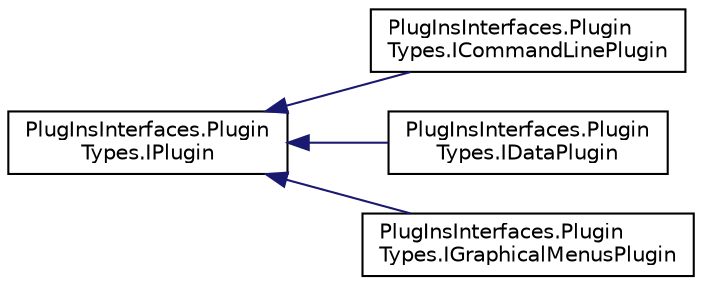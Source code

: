 digraph "Graphical Class Hierarchy"
{
  edge [fontname="Helvetica",fontsize="10",labelfontname="Helvetica",labelfontsize="10"];
  node [fontname="Helvetica",fontsize="10",shape=record];
  rankdir="LR";
  Node1 [label="PlugInsInterfaces.Plugin\lTypes.IPlugin",height=0.2,width=0.4,color="black", fillcolor="white", style="filled",URL="$interface_plug_ins_interfaces_1_1_plugin_types_1_1_i_plugin.html",tooltip="Interface that any class must implement in order to be loaded in GREET as a plugin ..."];
  Node1 -> Node2 [dir="back",color="midnightblue",fontsize="10",style="solid",fontname="Helvetica"];
  Node2 [label="PlugInsInterfaces.Plugin\lTypes.ICommandLinePlugin",height=0.2,width=0.4,color="black", fillcolor="white", style="filled",URL="$interface_plug_ins_interfaces_1_1_plugin_types_1_1_i_command_line_plugin.html",tooltip="Specify the members for a plugin that can execute command line commands "];
  Node1 -> Node3 [dir="back",color="midnightblue",fontsize="10",style="solid",fontname="Helvetica"];
  Node3 [label="PlugInsInterfaces.Plugin\lTypes.IDataPlugin",height=0.2,width=0.4,color="black", fillcolor="white", style="filled",URL="$interface_plug_ins_interfaces_1_1_plugin_types_1_1_i_data_plugin.html",tooltip="Definition of the members that a plugin using the internal data must implement. "];
  Node1 -> Node4 [dir="back",color="midnightblue",fontsize="10",style="solid",fontname="Helvetica"];
  Node4 [label="PlugInsInterfaces.Plugin\lTypes.IGraphicalMenusPlugin",height=0.2,width=0.4,color="black", fillcolor="white", style="filled",URL="$interface_plug_ins_interfaces_1_1_plugin_types_1_1_i_graphical_menus_plugin.html",tooltip="If a plugin extends from this interface, some menu can be added to the main GREET windows ..."];
}
